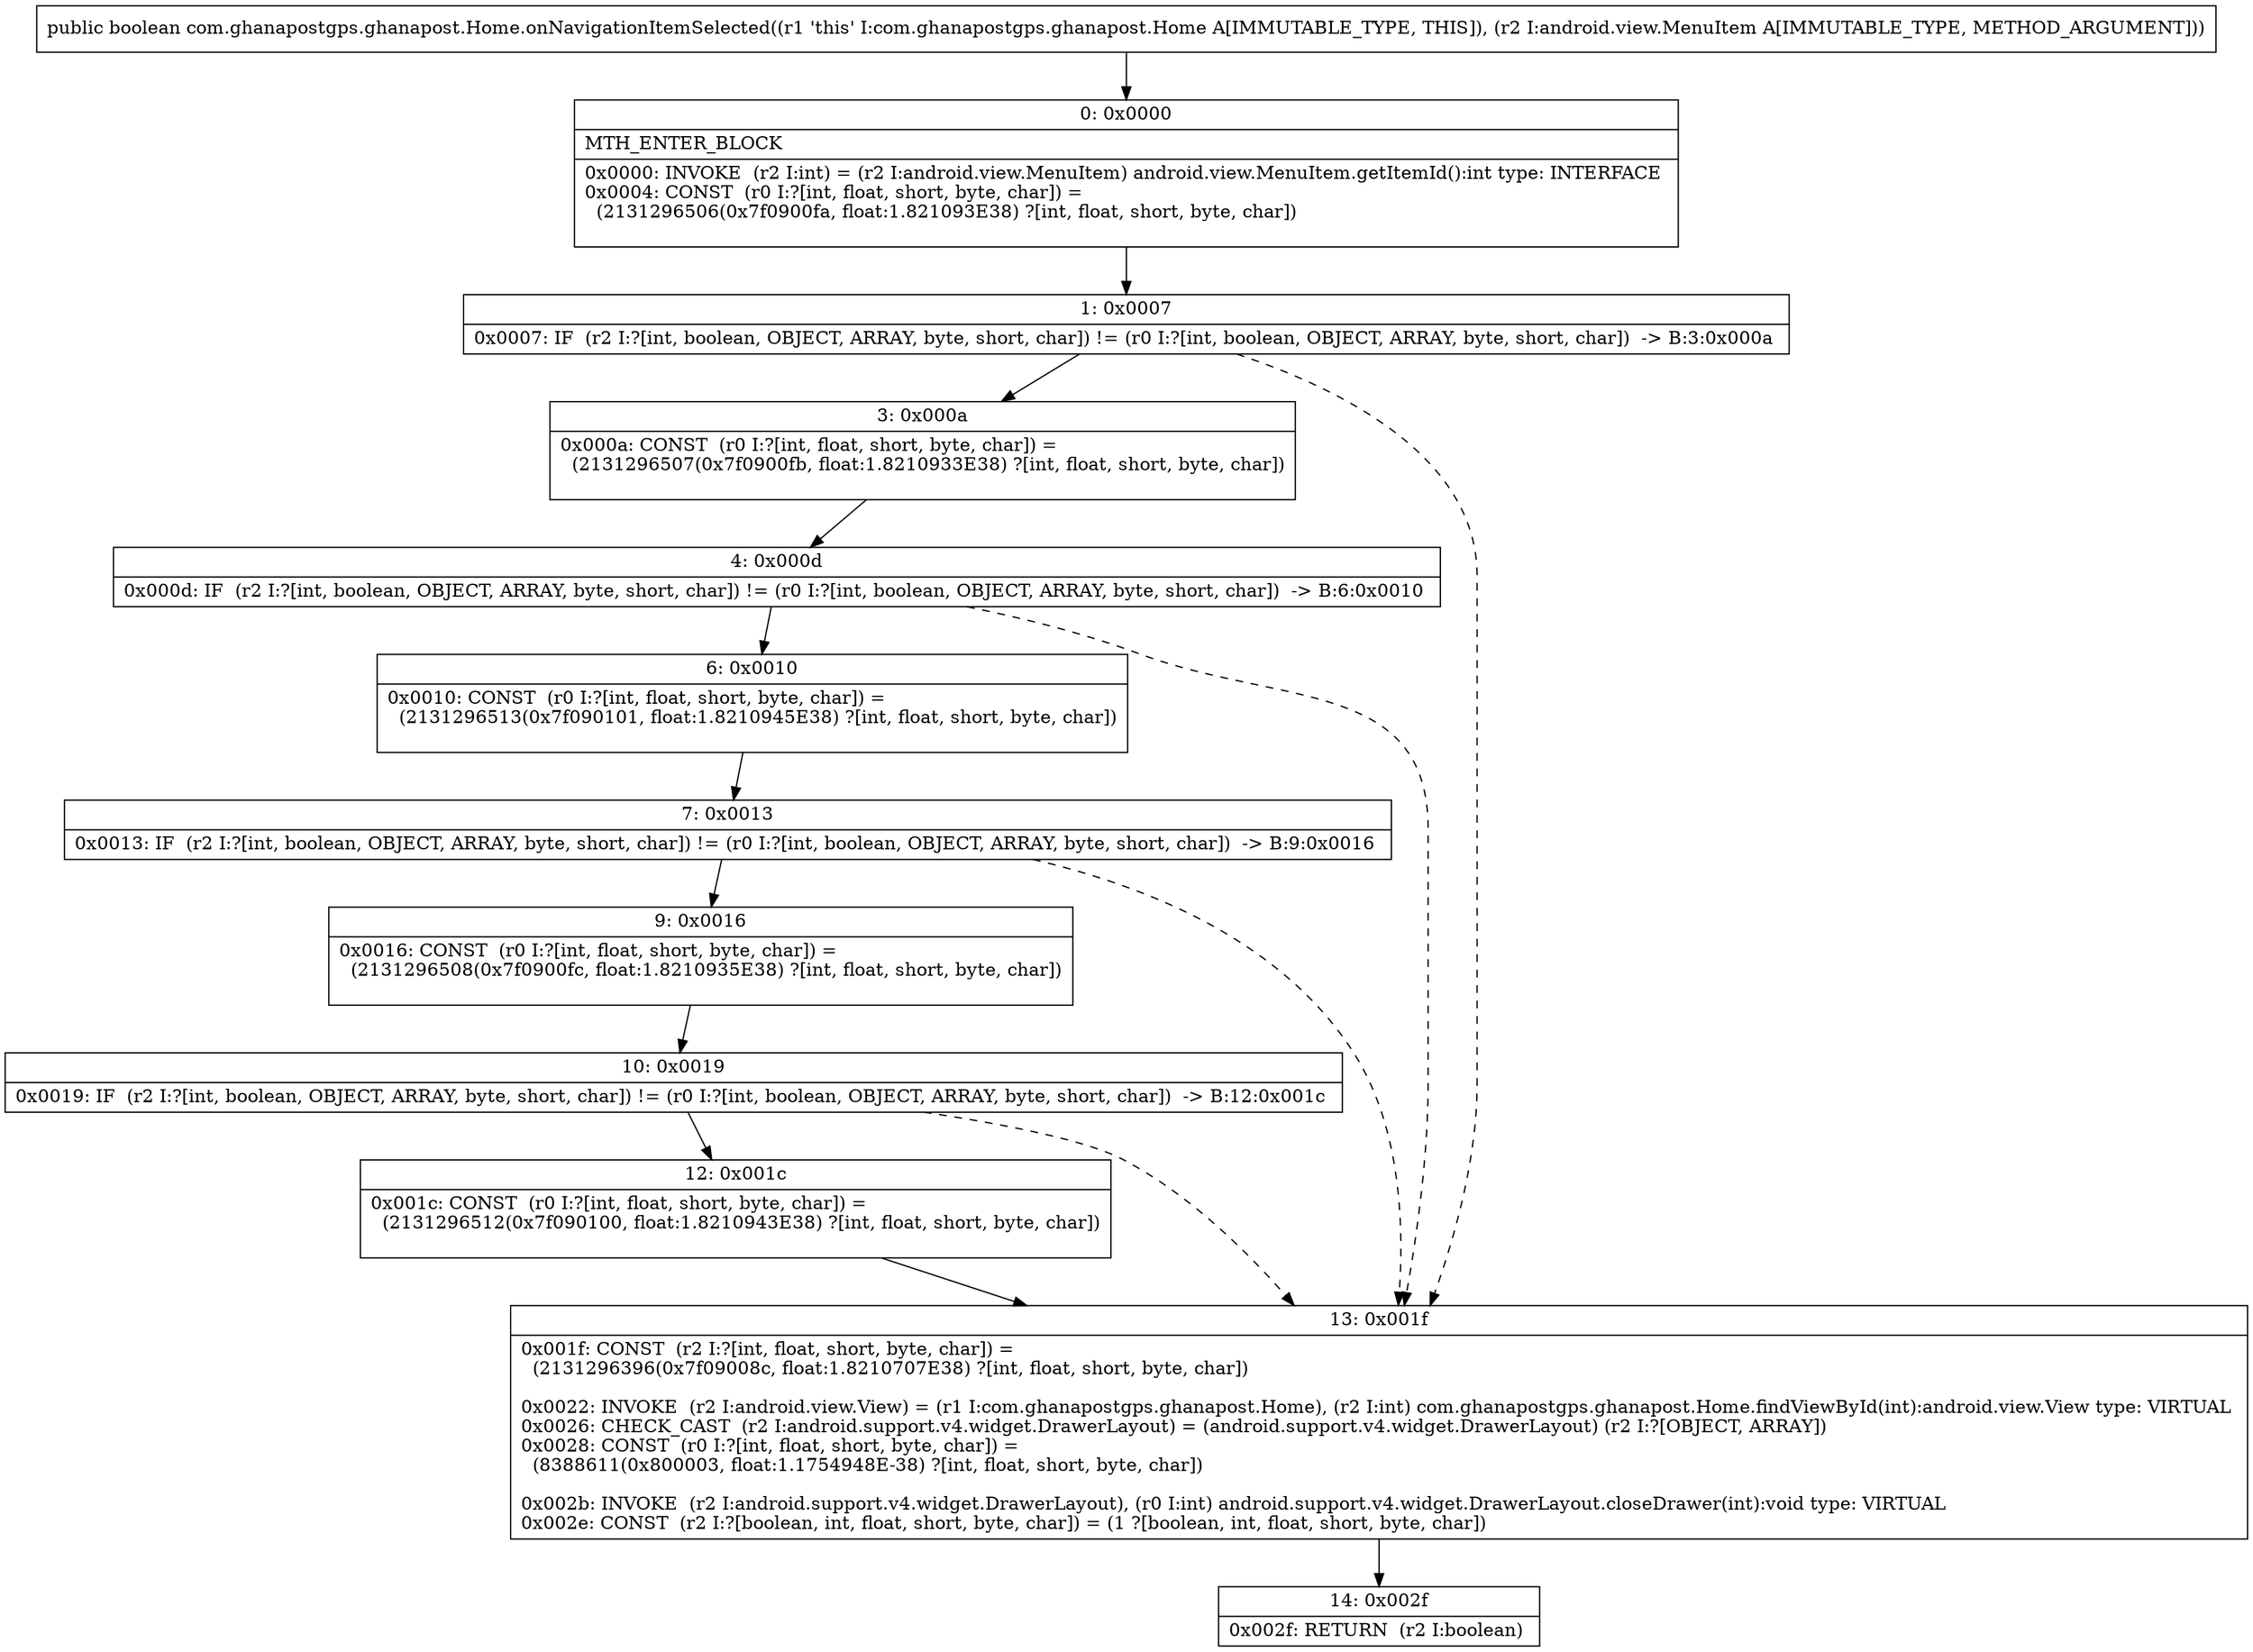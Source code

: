 digraph "CFG forcom.ghanapostgps.ghanapost.Home.onNavigationItemSelected(Landroid\/view\/MenuItem;)Z" {
Node_0 [shape=record,label="{0\:\ 0x0000|MTH_ENTER_BLOCK\l|0x0000: INVOKE  (r2 I:int) = (r2 I:android.view.MenuItem) android.view.MenuItem.getItemId():int type: INTERFACE \l0x0004: CONST  (r0 I:?[int, float, short, byte, char]) = \l  (2131296506(0x7f0900fa, float:1.821093E38) ?[int, float, short, byte, char])\l \l}"];
Node_1 [shape=record,label="{1\:\ 0x0007|0x0007: IF  (r2 I:?[int, boolean, OBJECT, ARRAY, byte, short, char]) != (r0 I:?[int, boolean, OBJECT, ARRAY, byte, short, char])  \-\> B:3:0x000a \l}"];
Node_3 [shape=record,label="{3\:\ 0x000a|0x000a: CONST  (r0 I:?[int, float, short, byte, char]) = \l  (2131296507(0x7f0900fb, float:1.8210933E38) ?[int, float, short, byte, char])\l \l}"];
Node_4 [shape=record,label="{4\:\ 0x000d|0x000d: IF  (r2 I:?[int, boolean, OBJECT, ARRAY, byte, short, char]) != (r0 I:?[int, boolean, OBJECT, ARRAY, byte, short, char])  \-\> B:6:0x0010 \l}"];
Node_6 [shape=record,label="{6\:\ 0x0010|0x0010: CONST  (r0 I:?[int, float, short, byte, char]) = \l  (2131296513(0x7f090101, float:1.8210945E38) ?[int, float, short, byte, char])\l \l}"];
Node_7 [shape=record,label="{7\:\ 0x0013|0x0013: IF  (r2 I:?[int, boolean, OBJECT, ARRAY, byte, short, char]) != (r0 I:?[int, boolean, OBJECT, ARRAY, byte, short, char])  \-\> B:9:0x0016 \l}"];
Node_9 [shape=record,label="{9\:\ 0x0016|0x0016: CONST  (r0 I:?[int, float, short, byte, char]) = \l  (2131296508(0x7f0900fc, float:1.8210935E38) ?[int, float, short, byte, char])\l \l}"];
Node_10 [shape=record,label="{10\:\ 0x0019|0x0019: IF  (r2 I:?[int, boolean, OBJECT, ARRAY, byte, short, char]) != (r0 I:?[int, boolean, OBJECT, ARRAY, byte, short, char])  \-\> B:12:0x001c \l}"];
Node_12 [shape=record,label="{12\:\ 0x001c|0x001c: CONST  (r0 I:?[int, float, short, byte, char]) = \l  (2131296512(0x7f090100, float:1.8210943E38) ?[int, float, short, byte, char])\l \l}"];
Node_13 [shape=record,label="{13\:\ 0x001f|0x001f: CONST  (r2 I:?[int, float, short, byte, char]) = \l  (2131296396(0x7f09008c, float:1.8210707E38) ?[int, float, short, byte, char])\l \l0x0022: INVOKE  (r2 I:android.view.View) = (r1 I:com.ghanapostgps.ghanapost.Home), (r2 I:int) com.ghanapostgps.ghanapost.Home.findViewById(int):android.view.View type: VIRTUAL \l0x0026: CHECK_CAST  (r2 I:android.support.v4.widget.DrawerLayout) = (android.support.v4.widget.DrawerLayout) (r2 I:?[OBJECT, ARRAY]) \l0x0028: CONST  (r0 I:?[int, float, short, byte, char]) = \l  (8388611(0x800003, float:1.1754948E\-38) ?[int, float, short, byte, char])\l \l0x002b: INVOKE  (r2 I:android.support.v4.widget.DrawerLayout), (r0 I:int) android.support.v4.widget.DrawerLayout.closeDrawer(int):void type: VIRTUAL \l0x002e: CONST  (r2 I:?[boolean, int, float, short, byte, char]) = (1 ?[boolean, int, float, short, byte, char]) \l}"];
Node_14 [shape=record,label="{14\:\ 0x002f|0x002f: RETURN  (r2 I:boolean) \l}"];
MethodNode[shape=record,label="{public boolean com.ghanapostgps.ghanapost.Home.onNavigationItemSelected((r1 'this' I:com.ghanapostgps.ghanapost.Home A[IMMUTABLE_TYPE, THIS]), (r2 I:android.view.MenuItem A[IMMUTABLE_TYPE, METHOD_ARGUMENT])) }"];
MethodNode -> Node_0;
Node_0 -> Node_1;
Node_1 -> Node_3;
Node_1 -> Node_13[style=dashed];
Node_3 -> Node_4;
Node_4 -> Node_6;
Node_4 -> Node_13[style=dashed];
Node_6 -> Node_7;
Node_7 -> Node_9;
Node_7 -> Node_13[style=dashed];
Node_9 -> Node_10;
Node_10 -> Node_12;
Node_10 -> Node_13[style=dashed];
Node_12 -> Node_13;
Node_13 -> Node_14;
}

